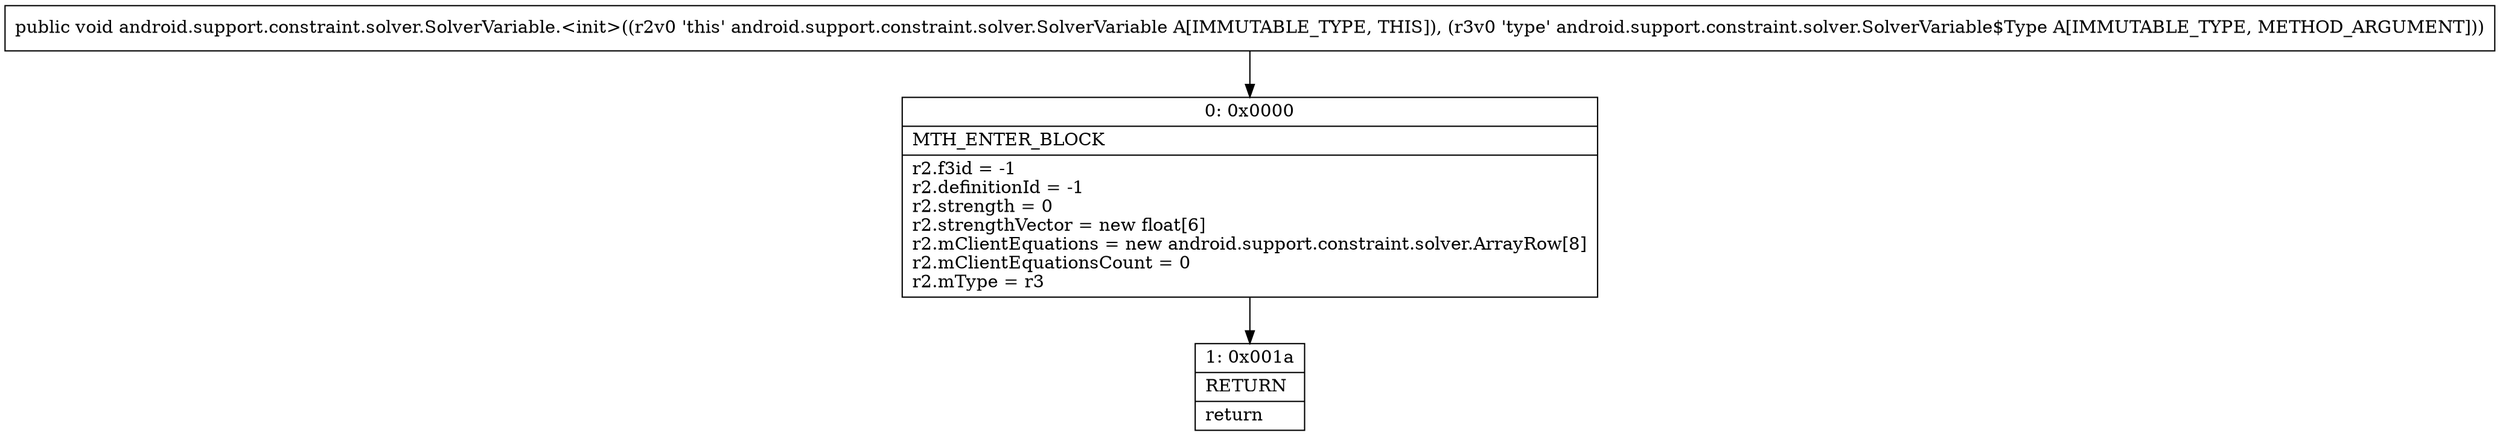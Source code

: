 digraph "CFG forandroid.support.constraint.solver.SolverVariable.\<init\>(Landroid\/support\/constraint\/solver\/SolverVariable$Type;)V" {
Node_0 [shape=record,label="{0\:\ 0x0000|MTH_ENTER_BLOCK\l|r2.f3id = \-1\lr2.definitionId = \-1\lr2.strength = 0\lr2.strengthVector = new float[6]\lr2.mClientEquations = new android.support.constraint.solver.ArrayRow[8]\lr2.mClientEquationsCount = 0\lr2.mType = r3\l}"];
Node_1 [shape=record,label="{1\:\ 0x001a|RETURN\l|return\l}"];
MethodNode[shape=record,label="{public void android.support.constraint.solver.SolverVariable.\<init\>((r2v0 'this' android.support.constraint.solver.SolverVariable A[IMMUTABLE_TYPE, THIS]), (r3v0 'type' android.support.constraint.solver.SolverVariable$Type A[IMMUTABLE_TYPE, METHOD_ARGUMENT])) }"];
MethodNode -> Node_0;
Node_0 -> Node_1;
}

